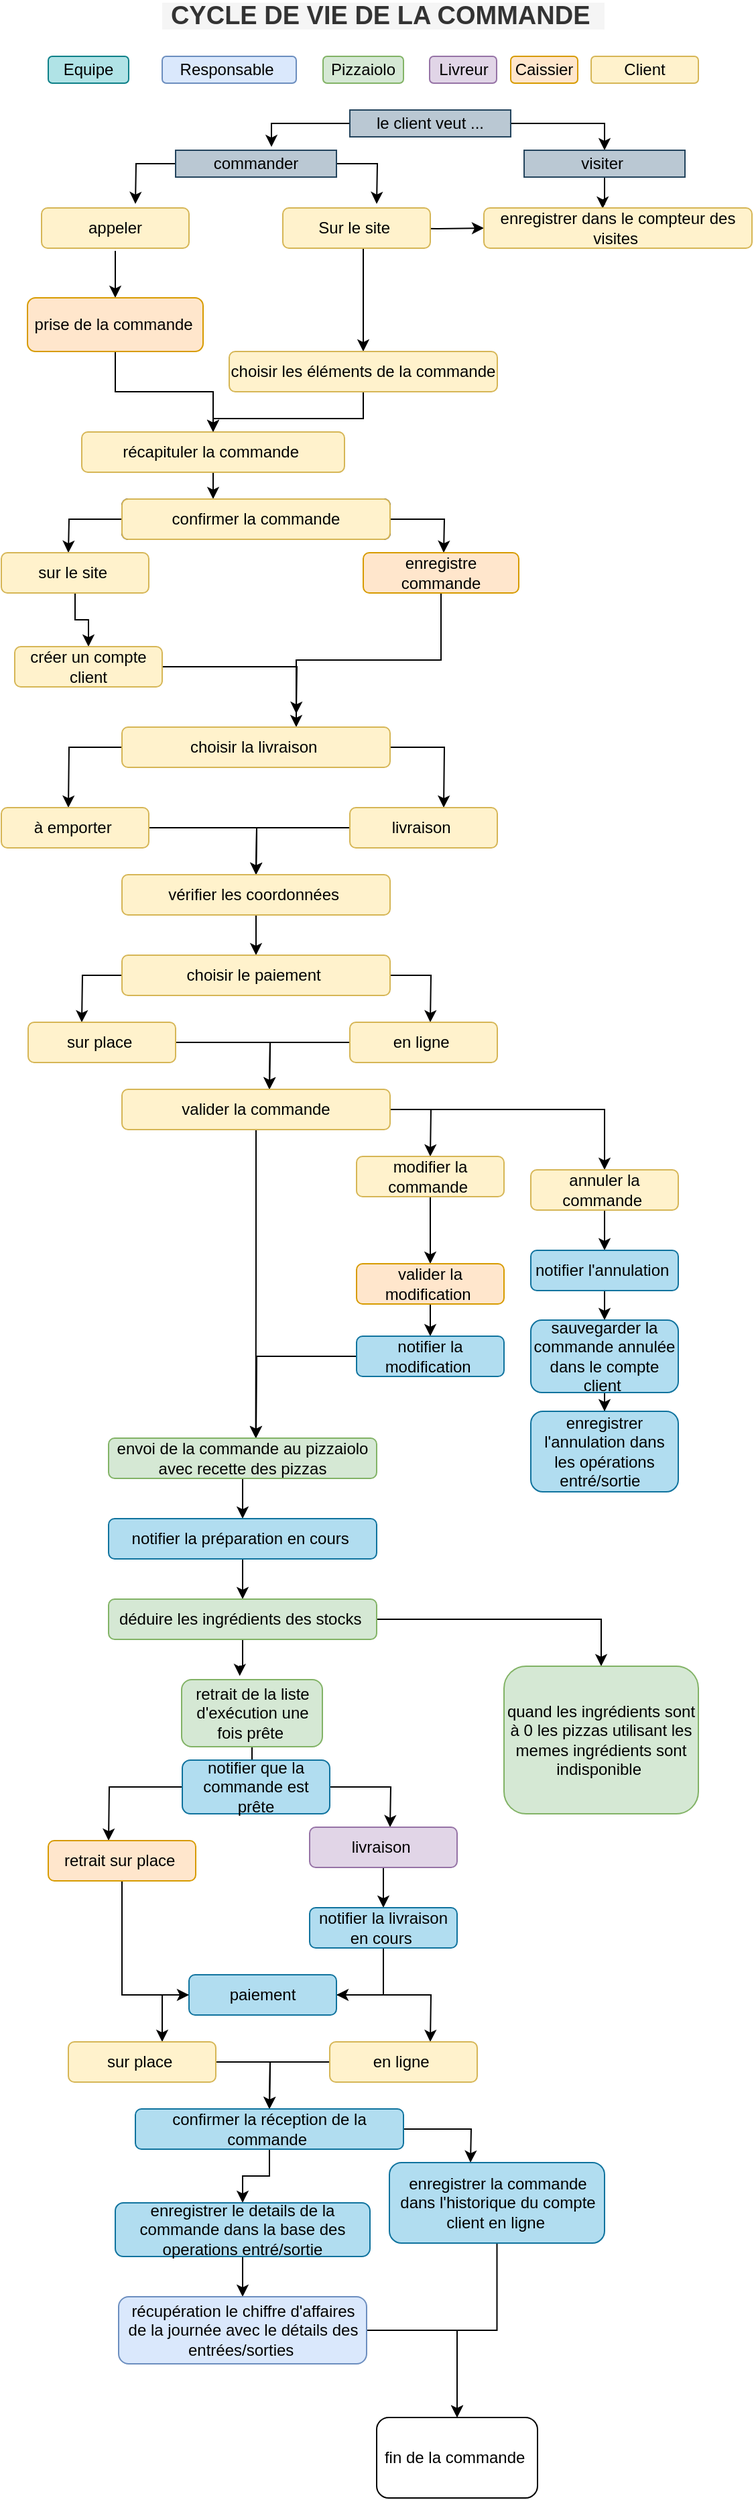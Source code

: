 <mxfile version="14.7.1" type="device"><diagram id="e0Ufq_YSC9HH9HTb4rCB" name="Page-1"><mxGraphModel dx="667" dy="510" grid="1" gridSize="10" guides="1" tooltips="1" connect="1" arrows="1" fold="1" page="1" pageScale="1" pageWidth="827" pageHeight="1169" math="0" shadow="0"><root><mxCell id="0"/><mxCell id="1" parent="0"/><mxCell id="1Lf58Y1b6OAGPGFh0tBm-1" style="edgeStyle=orthogonalEdgeStyle;rounded=0;orthogonalLoop=1;jettySize=auto;html=1;entryX=0.596;entryY=-0.123;entryDx=0;entryDy=0;entryPerimeter=0;" parent="1" source="1Lf58Y1b6OAGPGFh0tBm-3" target="1Lf58Y1b6OAGPGFh0tBm-6" edge="1"><mxGeometry relative="1" as="geometry"/></mxCell><mxCell id="1Lf58Y1b6OAGPGFh0tBm-2" style="edgeStyle=orthogonalEdgeStyle;rounded=0;orthogonalLoop=1;jettySize=auto;html=1;entryX=0.5;entryY=0;entryDx=0;entryDy=0;" parent="1" source="1Lf58Y1b6OAGPGFh0tBm-3" target="1Lf58Y1b6OAGPGFh0tBm-8" edge="1"><mxGeometry relative="1" as="geometry"/></mxCell><mxCell id="1Lf58Y1b6OAGPGFh0tBm-3" value="le client veut ..." style="rounded=0;whiteSpace=wrap;html=1;fillColor=#bac8d3;strokeColor=#23445d;" parent="1" vertex="1"><mxGeometry x="394" y="100" width="120" height="20" as="geometry"/></mxCell><mxCell id="1Lf58Y1b6OAGPGFh0tBm-4" style="edgeStyle=orthogonalEdgeStyle;rounded=0;orthogonalLoop=1;jettySize=auto;html=1;" parent="1" source="1Lf58Y1b6OAGPGFh0tBm-6" edge="1"><mxGeometry relative="1" as="geometry"><mxPoint x="234" y="170" as="targetPoint"/></mxGeometry></mxCell><mxCell id="1Lf58Y1b6OAGPGFh0tBm-5" style="edgeStyle=orthogonalEdgeStyle;rounded=0;orthogonalLoop=1;jettySize=auto;html=1;" parent="1" source="1Lf58Y1b6OAGPGFh0tBm-6" edge="1"><mxGeometry relative="1" as="geometry"><mxPoint x="414" y="170" as="targetPoint"/></mxGeometry></mxCell><mxCell id="1Lf58Y1b6OAGPGFh0tBm-6" value="commander" style="rounded=0;whiteSpace=wrap;html=1;fillColor=#bac8d3;strokeColor=#23445d;" parent="1" vertex="1"><mxGeometry x="264" y="130" width="120" height="20" as="geometry"/></mxCell><mxCell id="1Lf58Y1b6OAGPGFh0tBm-7" style="edgeStyle=orthogonalEdgeStyle;rounded=0;orthogonalLoop=1;jettySize=auto;html=1;entryX=0.443;entryY=0.018;entryDx=0;entryDy=0;entryPerimeter=0;" parent="1" source="1Lf58Y1b6OAGPGFh0tBm-8" target="1Lf58Y1b6OAGPGFh0tBm-22" edge="1"><mxGeometry relative="1" as="geometry"/></mxCell><mxCell id="1Lf58Y1b6OAGPGFh0tBm-8" value="visiter&amp;nbsp;" style="rounded=0;whiteSpace=wrap;html=1;fillColor=#bac8d3;strokeColor=#23445d;" parent="1" vertex="1"><mxGeometry x="524" y="130" width="120" height="20" as="geometry"/></mxCell><mxCell id="1Lf58Y1b6OAGPGFh0tBm-9" value="" style="edgeStyle=orthogonalEdgeStyle;rounded=0;orthogonalLoop=1;jettySize=auto;html=1;" parent="1" target="1Lf58Y1b6OAGPGFh0tBm-22" edge="1"><mxGeometry relative="1" as="geometry"><mxPoint x="424" y="188" as="sourcePoint"/></mxGeometry></mxCell><mxCell id="aTkrIDjNPYnClySsbnDq-3" style="edgeStyle=orthogonalEdgeStyle;rounded=0;orthogonalLoop=1;jettySize=auto;html=1;" parent="1" target="aTkrIDjNPYnClySsbnDq-2" edge="1"><mxGeometry relative="1" as="geometry"><mxPoint x="219" y="205" as="sourcePoint"/><Array as="points"><mxPoint x="219" y="205"/></Array></mxGeometry></mxCell><mxCell id="1Lf58Y1b6OAGPGFh0tBm-11" value="appeler" style="rounded=1;whiteSpace=wrap;html=1;fillColor=#fff2cc;strokeColor=#d6b656;" parent="1" vertex="1"><mxGeometry x="164" y="173" width="110" height="30" as="geometry"/></mxCell><mxCell id="aTkrIDjNPYnClySsbnDq-1" style="edgeStyle=orthogonalEdgeStyle;rounded=0;orthogonalLoop=1;jettySize=auto;html=1;entryX=0.5;entryY=0;entryDx=0;entryDy=0;" parent="1" source="1Lf58Y1b6OAGPGFh0tBm-13" target="1Lf58Y1b6OAGPGFh0tBm-16" edge="1"><mxGeometry relative="1" as="geometry"><Array as="points"><mxPoint x="404" y="220"/><mxPoint x="404" y="220"/></Array></mxGeometry></mxCell><mxCell id="1Lf58Y1b6OAGPGFh0tBm-13" value="Sur le site&amp;nbsp;" style="rounded=1;whiteSpace=wrap;html=1;fillColor=#fff2cc;strokeColor=#d6b656;" parent="1" vertex="1"><mxGeometry x="344" y="173" width="110" height="30" as="geometry"/></mxCell><mxCell id="1Lf58Y1b6OAGPGFh0tBm-14" style="edgeStyle=orthogonalEdgeStyle;rounded=0;orthogonalLoop=1;jettySize=auto;html=1;entryX=0.5;entryY=0;entryDx=0;entryDy=0;" parent="1" source="1Lf58Y1b6OAGPGFh0tBm-16" target="1Lf58Y1b6OAGPGFh0tBm-18" edge="1"><mxGeometry relative="1" as="geometry"/></mxCell><mxCell id="1Lf58Y1b6OAGPGFh0tBm-16" value="choisir les éléments de la commande" style="rounded=1;whiteSpace=wrap;html=1;fillColor=#fff2cc;strokeColor=#d6b656;" parent="1" vertex="1"><mxGeometry x="304" y="280" width="200" height="30" as="geometry"/></mxCell><mxCell id="aTkrIDjNPYnClySsbnDq-6" style="edgeStyle=orthogonalEdgeStyle;rounded=0;orthogonalLoop=1;jettySize=auto;html=1;" parent="1" source="1Lf58Y1b6OAGPGFh0tBm-18" edge="1"><mxGeometry relative="1" as="geometry"><mxPoint x="292" y="390" as="targetPoint"/></mxGeometry></mxCell><mxCell id="1Lf58Y1b6OAGPGFh0tBm-18" value="récapituler la commande&amp;nbsp;" style="rounded=1;whiteSpace=wrap;html=1;fillColor=#fff2cc;strokeColor=#d6b656;" parent="1" vertex="1"><mxGeometry x="194" y="340" width="196" height="30" as="geometry"/></mxCell><mxCell id="1Lf58Y1b6OAGPGFh0tBm-19" style="edgeStyle=orthogonalEdgeStyle;rounded=0;orthogonalLoop=1;jettySize=auto;html=1;" parent="1" source="1Lf58Y1b6OAGPGFh0tBm-21" edge="1"><mxGeometry relative="1" as="geometry"><mxPoint x="184" y="430" as="targetPoint"/></mxGeometry></mxCell><mxCell id="1Lf58Y1b6OAGPGFh0tBm-20" style="edgeStyle=orthogonalEdgeStyle;rounded=0;orthogonalLoop=1;jettySize=auto;html=1;" parent="1" source="1Lf58Y1b6OAGPGFh0tBm-21" edge="1"><mxGeometry relative="1" as="geometry"><mxPoint x="464" y="430" as="targetPoint"/></mxGeometry></mxCell><mxCell id="1Lf58Y1b6OAGPGFh0tBm-21" value="" style="rounded=1;whiteSpace=wrap;html=1;" parent="1" vertex="1"><mxGeometry x="224" y="390" width="200" height="30" as="geometry"/></mxCell><mxCell id="1Lf58Y1b6OAGPGFh0tBm-22" value="enregistrer dans le compteur des visites&amp;nbsp;" style="rounded=1;whiteSpace=wrap;html=1;fillColor=#fff2cc;strokeColor=#d6b656;" parent="1" vertex="1"><mxGeometry x="494" y="173" width="200" height="30" as="geometry"/></mxCell><mxCell id="1Lf58Y1b6OAGPGFh0tBm-23" style="edgeStyle=orthogonalEdgeStyle;rounded=0;orthogonalLoop=1;jettySize=auto;html=1;entryX=0.5;entryY=0;entryDx=0;entryDy=0;" parent="1" source="1Lf58Y1b6OAGPGFh0tBm-24" target="1Lf58Y1b6OAGPGFh0tBm-28" edge="1"><mxGeometry relative="1" as="geometry"/></mxCell><mxCell id="1Lf58Y1b6OAGPGFh0tBm-24" value="sur le site&amp;nbsp;" style="rounded=1;whiteSpace=wrap;html=1;fillColor=#fff2cc;strokeColor=#d6b656;" parent="1" vertex="1"><mxGeometry x="134" y="430" width="110" height="30" as="geometry"/></mxCell><mxCell id="1Lf58Y1b6OAGPGFh0tBm-25" style="edgeStyle=orthogonalEdgeStyle;rounded=0;orthogonalLoop=1;jettySize=auto;html=1;entryX=0.65;entryY=0;entryDx=0;entryDy=0;entryPerimeter=0;" parent="1" source="1Lf58Y1b6OAGPGFh0tBm-26" target="1Lf58Y1b6OAGPGFh0tBm-31" edge="1"><mxGeometry relative="1" as="geometry"/></mxCell><mxCell id="1Lf58Y1b6OAGPGFh0tBm-26" value="enregistre commande" style="rounded=1;whiteSpace=wrap;html=1;fillColor=#ffe6cc;strokeColor=#d79b00;" parent="1" vertex="1"><mxGeometry x="404" y="430" width="116" height="30" as="geometry"/></mxCell><mxCell id="1Lf58Y1b6OAGPGFh0tBm-27" style="edgeStyle=orthogonalEdgeStyle;rounded=0;orthogonalLoop=1;jettySize=auto;html=1;" parent="1" source="1Lf58Y1b6OAGPGFh0tBm-28" edge="1"><mxGeometry relative="1" as="geometry"><mxPoint x="354" y="550" as="targetPoint"/></mxGeometry></mxCell><mxCell id="1Lf58Y1b6OAGPGFh0tBm-28" value="créer un compte client" style="rounded=1;whiteSpace=wrap;html=1;fillColor=#fff2cc;strokeColor=#d6b656;" parent="1" vertex="1"><mxGeometry x="144" y="500" width="110" height="30" as="geometry"/></mxCell><mxCell id="1Lf58Y1b6OAGPGFh0tBm-29" style="edgeStyle=orthogonalEdgeStyle;rounded=0;orthogonalLoop=1;jettySize=auto;html=1;" parent="1" source="1Lf58Y1b6OAGPGFh0tBm-31" edge="1"><mxGeometry relative="1" as="geometry"><mxPoint x="184" y="620" as="targetPoint"/></mxGeometry></mxCell><mxCell id="1Lf58Y1b6OAGPGFh0tBm-30" style="edgeStyle=orthogonalEdgeStyle;rounded=0;orthogonalLoop=1;jettySize=auto;html=1;" parent="1" source="1Lf58Y1b6OAGPGFh0tBm-31" edge="1"><mxGeometry relative="1" as="geometry"><mxPoint x="464" y="620" as="targetPoint"/></mxGeometry></mxCell><mxCell id="1Lf58Y1b6OAGPGFh0tBm-31" value="choisir la livraison&amp;nbsp;" style="rounded=1;whiteSpace=wrap;html=1;fillColor=#fff2cc;strokeColor=#d6b656;" parent="1" vertex="1"><mxGeometry x="224" y="560" width="200" height="30" as="geometry"/></mxCell><mxCell id="1Lf58Y1b6OAGPGFh0tBm-32" style="edgeStyle=orthogonalEdgeStyle;rounded=0;orthogonalLoop=1;jettySize=auto;html=1;" parent="1" source="1Lf58Y1b6OAGPGFh0tBm-33" edge="1"><mxGeometry relative="1" as="geometry"><mxPoint x="324" y="670" as="targetPoint"/></mxGeometry></mxCell><mxCell id="1Lf58Y1b6OAGPGFh0tBm-33" value="à emporter&amp;nbsp;" style="rounded=1;whiteSpace=wrap;html=1;fillColor=#fff2cc;strokeColor=#d6b656;" parent="1" vertex="1"><mxGeometry x="134" y="620" width="110" height="30" as="geometry"/></mxCell><mxCell id="1Lf58Y1b6OAGPGFh0tBm-34" style="edgeStyle=orthogonalEdgeStyle;rounded=0;orthogonalLoop=1;jettySize=auto;html=1;" parent="1" source="1Lf58Y1b6OAGPGFh0tBm-35" edge="1"><mxGeometry relative="1" as="geometry"><mxPoint x="324" y="670" as="targetPoint"/></mxGeometry></mxCell><mxCell id="1Lf58Y1b6OAGPGFh0tBm-35" value="livraison&amp;nbsp;" style="rounded=1;whiteSpace=wrap;html=1;fillColor=#fff2cc;strokeColor=#d6b656;" parent="1" vertex="1"><mxGeometry x="394" y="620" width="110" height="30" as="geometry"/></mxCell><mxCell id="1Lf58Y1b6OAGPGFh0tBm-36" style="edgeStyle=orthogonalEdgeStyle;rounded=0;orthogonalLoop=1;jettySize=auto;html=1;entryX=0.5;entryY=0;entryDx=0;entryDy=0;" parent="1" source="1Lf58Y1b6OAGPGFh0tBm-37" target="1Lf58Y1b6OAGPGFh0tBm-40" edge="1"><mxGeometry relative="1" as="geometry"/></mxCell><mxCell id="1Lf58Y1b6OAGPGFh0tBm-37" value="vérifier les coordonnées&amp;nbsp;" style="rounded=1;whiteSpace=wrap;html=1;fillColor=#fff2cc;strokeColor=#d6b656;" parent="1" vertex="1"><mxGeometry x="224" y="670" width="200" height="30" as="geometry"/></mxCell><mxCell id="1Lf58Y1b6OAGPGFh0tBm-38" style="edgeStyle=orthogonalEdgeStyle;rounded=0;orthogonalLoop=1;jettySize=auto;html=1;" parent="1" source="1Lf58Y1b6OAGPGFh0tBm-40" edge="1"><mxGeometry relative="1" as="geometry"><mxPoint x="194" y="780" as="targetPoint"/></mxGeometry></mxCell><mxCell id="1Lf58Y1b6OAGPGFh0tBm-39" style="edgeStyle=orthogonalEdgeStyle;rounded=0;orthogonalLoop=1;jettySize=auto;html=1;" parent="1" source="1Lf58Y1b6OAGPGFh0tBm-40" edge="1"><mxGeometry relative="1" as="geometry"><mxPoint x="454" y="780" as="targetPoint"/></mxGeometry></mxCell><mxCell id="1Lf58Y1b6OAGPGFh0tBm-40" value="choisir le paiement&amp;nbsp;" style="rounded=1;whiteSpace=wrap;html=1;fillColor=#fff2cc;strokeColor=#d6b656;" parent="1" vertex="1"><mxGeometry x="224" y="730" width="200" height="30" as="geometry"/></mxCell><mxCell id="1Lf58Y1b6OAGPGFh0tBm-41" style="edgeStyle=orthogonalEdgeStyle;rounded=0;orthogonalLoop=1;jettySize=auto;html=1;" parent="1" source="1Lf58Y1b6OAGPGFh0tBm-42" edge="1"><mxGeometry relative="1" as="geometry"><mxPoint x="334" y="830" as="targetPoint"/></mxGeometry></mxCell><mxCell id="1Lf58Y1b6OAGPGFh0tBm-42" value="sur place&amp;nbsp;" style="rounded=1;whiteSpace=wrap;html=1;fillColor=#fff2cc;strokeColor=#d6b656;" parent="1" vertex="1"><mxGeometry x="154" y="780" width="110" height="30" as="geometry"/></mxCell><mxCell id="1Lf58Y1b6OAGPGFh0tBm-43" style="edgeStyle=orthogonalEdgeStyle;rounded=0;orthogonalLoop=1;jettySize=auto;html=1;" parent="1" source="1Lf58Y1b6OAGPGFh0tBm-44" edge="1"><mxGeometry relative="1" as="geometry"><mxPoint x="334" y="830" as="targetPoint"/></mxGeometry></mxCell><mxCell id="1Lf58Y1b6OAGPGFh0tBm-44" value="en ligne&amp;nbsp;" style="rounded=1;whiteSpace=wrap;html=1;fillColor=#fff2cc;strokeColor=#d6b656;" parent="1" vertex="1"><mxGeometry x="394" y="780" width="110" height="30" as="geometry"/></mxCell><mxCell id="1Lf58Y1b6OAGPGFh0tBm-45" style="edgeStyle=orthogonalEdgeStyle;rounded=0;orthogonalLoop=1;jettySize=auto;html=1;entryX=0.549;entryY=0.003;entryDx=0;entryDy=0;entryPerimeter=0;" parent="1" source="1Lf58Y1b6OAGPGFh0tBm-48" target="1Lf58Y1b6OAGPGFh0tBm-63" edge="1"><mxGeometry relative="1" as="geometry"/></mxCell><mxCell id="1Lf58Y1b6OAGPGFh0tBm-46" style="edgeStyle=orthogonalEdgeStyle;rounded=0;orthogonalLoop=1;jettySize=auto;html=1;" parent="1" source="1Lf58Y1b6OAGPGFh0tBm-48" edge="1"><mxGeometry relative="1" as="geometry"><mxPoint x="454" y="880" as="targetPoint"/></mxGeometry></mxCell><mxCell id="1Lf58Y1b6OAGPGFh0tBm-47" style="edgeStyle=orthogonalEdgeStyle;rounded=0;orthogonalLoop=1;jettySize=auto;html=1;entryX=0.5;entryY=0;entryDx=0;entryDy=0;" parent="1" source="1Lf58Y1b6OAGPGFh0tBm-48" target="1Lf58Y1b6OAGPGFh0tBm-52" edge="1"><mxGeometry relative="1" as="geometry"><mxPoint x="584" y="880" as="targetPoint"/></mxGeometry></mxCell><mxCell id="1Lf58Y1b6OAGPGFh0tBm-48" value="valider la commande" style="rounded=1;whiteSpace=wrap;html=1;fillColor=#fff2cc;strokeColor=#d6b656;" parent="1" vertex="1"><mxGeometry x="224" y="830" width="200" height="30" as="geometry"/></mxCell><mxCell id="1Lf58Y1b6OAGPGFh0tBm-49" style="edgeStyle=orthogonalEdgeStyle;rounded=0;orthogonalLoop=1;jettySize=auto;html=1;entryX=0.5;entryY=0;entryDx=0;entryDy=0;" parent="1" source="1Lf58Y1b6OAGPGFh0tBm-50" target="1Lf58Y1b6OAGPGFh0tBm-54" edge="1"><mxGeometry relative="1" as="geometry"/></mxCell><mxCell id="1Lf58Y1b6OAGPGFh0tBm-50" value="modifier la commande&amp;nbsp;" style="rounded=1;whiteSpace=wrap;html=1;fillColor=#fff2cc;strokeColor=#d6b656;" parent="1" vertex="1"><mxGeometry x="399" y="880" width="110" height="30" as="geometry"/></mxCell><mxCell id="1Lf58Y1b6OAGPGFh0tBm-51" style="edgeStyle=orthogonalEdgeStyle;rounded=0;orthogonalLoop=1;jettySize=auto;html=1;entryX=0.5;entryY=0;entryDx=0;entryDy=0;" parent="1" source="1Lf58Y1b6OAGPGFh0tBm-52" target="1Lf58Y1b6OAGPGFh0tBm-56" edge="1"><mxGeometry relative="1" as="geometry"/></mxCell><mxCell id="1Lf58Y1b6OAGPGFh0tBm-52" value="annuler la commande&amp;nbsp;" style="rounded=1;whiteSpace=wrap;html=1;fillColor=#fff2cc;strokeColor=#d6b656;" parent="1" vertex="1"><mxGeometry x="529" y="890" width="110" height="30" as="geometry"/></mxCell><mxCell id="1Lf58Y1b6OAGPGFh0tBm-53" style="edgeStyle=orthogonalEdgeStyle;rounded=0;orthogonalLoop=1;jettySize=auto;html=1;entryX=0.5;entryY=0;entryDx=0;entryDy=0;" parent="1" source="1Lf58Y1b6OAGPGFh0tBm-54" target="1Lf58Y1b6OAGPGFh0tBm-58" edge="1"><mxGeometry relative="1" as="geometry"/></mxCell><mxCell id="1Lf58Y1b6OAGPGFh0tBm-54" value="valider la modification&amp;nbsp;" style="rounded=1;whiteSpace=wrap;html=1;fillColor=#ffe6cc;strokeColor=#d79b00;" parent="1" vertex="1"><mxGeometry x="399" y="960" width="110" height="30" as="geometry"/></mxCell><mxCell id="1Lf58Y1b6OAGPGFh0tBm-55" style="edgeStyle=orthogonalEdgeStyle;rounded=0;orthogonalLoop=1;jettySize=auto;html=1;entryX=0.5;entryY=0;entryDx=0;entryDy=0;" parent="1" source="1Lf58Y1b6OAGPGFh0tBm-56" target="1Lf58Y1b6OAGPGFh0tBm-60" edge="1"><mxGeometry relative="1" as="geometry"/></mxCell><mxCell id="1Lf58Y1b6OAGPGFh0tBm-56" value="notifier l'annulation&amp;nbsp;" style="rounded=1;whiteSpace=wrap;html=1;fillColor=#b1ddf0;strokeColor=#10739e;" parent="1" vertex="1"><mxGeometry x="529" y="950" width="110" height="30" as="geometry"/></mxCell><mxCell id="1Lf58Y1b6OAGPGFh0tBm-57" style="edgeStyle=orthogonalEdgeStyle;rounded=0;orthogonalLoop=1;jettySize=auto;html=1;" parent="1" source="1Lf58Y1b6OAGPGFh0tBm-58" edge="1"><mxGeometry relative="1" as="geometry"><mxPoint x="324" y="1090" as="targetPoint"/></mxGeometry></mxCell><mxCell id="1Lf58Y1b6OAGPGFh0tBm-58" value="notifier la modification&amp;nbsp;" style="rounded=1;whiteSpace=wrap;html=1;fillColor=#b1ddf0;strokeColor=#10739e;" parent="1" vertex="1"><mxGeometry x="399" y="1014" width="110" height="30" as="geometry"/></mxCell><mxCell id="1Lf58Y1b6OAGPGFh0tBm-59" style="edgeStyle=orthogonalEdgeStyle;rounded=0;orthogonalLoop=1;jettySize=auto;html=1;entryX=0.5;entryY=0;entryDx=0;entryDy=0;" parent="1" source="1Lf58Y1b6OAGPGFh0tBm-60" target="1Lf58Y1b6OAGPGFh0tBm-61" edge="1"><mxGeometry relative="1" as="geometry"/></mxCell><mxCell id="1Lf58Y1b6OAGPGFh0tBm-60" value="sauvegarder la commande annulée dans le compte client&amp;nbsp;" style="rounded=1;whiteSpace=wrap;html=1;fillColor=#b1ddf0;strokeColor=#10739e;" parent="1" vertex="1"><mxGeometry x="529" y="1002" width="110" height="54" as="geometry"/></mxCell><mxCell id="1Lf58Y1b6OAGPGFh0tBm-61" value="enregistrer l'annulation dans les opérations entré/sortie&amp;nbsp;&amp;nbsp;" style="rounded=1;whiteSpace=wrap;html=1;fillColor=#b1ddf0;strokeColor=#10739e;" parent="1" vertex="1"><mxGeometry x="529" y="1070" width="110" height="60" as="geometry"/></mxCell><mxCell id="1Lf58Y1b6OAGPGFh0tBm-62" style="edgeStyle=orthogonalEdgeStyle;rounded=0;orthogonalLoop=1;jettySize=auto;html=1;entryX=0.5;entryY=0;entryDx=0;entryDy=0;" parent="1" source="1Lf58Y1b6OAGPGFh0tBm-63" target="1Lf58Y1b6OAGPGFh0tBm-65" edge="1"><mxGeometry relative="1" as="geometry"/></mxCell><mxCell id="1Lf58Y1b6OAGPGFh0tBm-63" value="envoi de la commande au pizzaiolo avec recette des pizzas" style="rounded=1;whiteSpace=wrap;html=1;fillColor=#d5e8d4;strokeColor=#82b366;" parent="1" vertex="1"><mxGeometry x="214" y="1090" width="200" height="30" as="geometry"/></mxCell><mxCell id="1Lf58Y1b6OAGPGFh0tBm-64" style="edgeStyle=orthogonalEdgeStyle;rounded=0;orthogonalLoop=1;jettySize=auto;html=1;entryX=0.5;entryY=0;entryDx=0;entryDy=0;" parent="1" source="1Lf58Y1b6OAGPGFh0tBm-65" target="1Lf58Y1b6OAGPGFh0tBm-68" edge="1"><mxGeometry relative="1" as="geometry"/></mxCell><mxCell id="1Lf58Y1b6OAGPGFh0tBm-65" value="notifier la préparation en cours&amp;nbsp;" style="rounded=1;whiteSpace=wrap;html=1;fillColor=#b1ddf0;strokeColor=#10739e;" parent="1" vertex="1"><mxGeometry x="214" y="1150" width="200" height="30" as="geometry"/></mxCell><mxCell id="1Lf58Y1b6OAGPGFh0tBm-66" style="edgeStyle=orthogonalEdgeStyle;rounded=0;orthogonalLoop=1;jettySize=auto;html=1;entryX=0.413;entryY=-0.054;entryDx=0;entryDy=0;entryPerimeter=0;" parent="1" source="1Lf58Y1b6OAGPGFh0tBm-68" target="1Lf58Y1b6OAGPGFh0tBm-70" edge="1"><mxGeometry relative="1" as="geometry"/></mxCell><mxCell id="1Lf58Y1b6OAGPGFh0tBm-67" style="edgeStyle=orthogonalEdgeStyle;rounded=0;orthogonalLoop=1;jettySize=auto;html=1;entryX=0.5;entryY=0;entryDx=0;entryDy=0;" parent="1" source="1Lf58Y1b6OAGPGFh0tBm-68" target="1Lf58Y1b6OAGPGFh0tBm-71" edge="1"><mxGeometry relative="1" as="geometry"/></mxCell><mxCell id="1Lf58Y1b6OAGPGFh0tBm-68" value="déduire les ingrédients des stocks&amp;nbsp;" style="rounded=1;whiteSpace=wrap;html=1;fillColor=#d5e8d4;strokeColor=#82b366;" parent="1" vertex="1"><mxGeometry x="214" y="1210" width="200" height="30" as="geometry"/></mxCell><mxCell id="1Lf58Y1b6OAGPGFh0tBm-69" style="edgeStyle=orthogonalEdgeStyle;rounded=0;orthogonalLoop=1;jettySize=auto;html=1;entryX=0.5;entryY=0;entryDx=0;entryDy=0;" parent="1" source="1Lf58Y1b6OAGPGFh0tBm-70" target="1Lf58Y1b6OAGPGFh0tBm-74" edge="1"><mxGeometry relative="1" as="geometry"/></mxCell><mxCell id="1Lf58Y1b6OAGPGFh0tBm-70" value="retrait de la liste d'exécution une fois prête&amp;nbsp;" style="rounded=1;whiteSpace=wrap;html=1;fillColor=#d5e8d4;strokeColor=#82b366;" parent="1" vertex="1"><mxGeometry x="268.5" y="1270" width="105" height="50" as="geometry"/></mxCell><mxCell id="1Lf58Y1b6OAGPGFh0tBm-71" value="quand les ingrédients sont à 0 les pizzas utilisant les memes ingrédients sont indisponible&amp;nbsp;" style="rounded=1;whiteSpace=wrap;html=1;fillColor=#d5e8d4;strokeColor=#82b366;" parent="1" vertex="1"><mxGeometry x="509" y="1260" width="145" height="110" as="geometry"/></mxCell><mxCell id="1Lf58Y1b6OAGPGFh0tBm-72" style="edgeStyle=orthogonalEdgeStyle;rounded=0;orthogonalLoop=1;jettySize=auto;html=1;" parent="1" source="1Lf58Y1b6OAGPGFh0tBm-74" edge="1"><mxGeometry relative="1" as="geometry"><mxPoint x="214" y="1390" as="targetPoint"/></mxGeometry></mxCell><mxCell id="1Lf58Y1b6OAGPGFh0tBm-73" style="edgeStyle=orthogonalEdgeStyle;rounded=0;orthogonalLoop=1;jettySize=auto;html=1;" parent="1" source="1Lf58Y1b6OAGPGFh0tBm-74" edge="1"><mxGeometry relative="1" as="geometry"><mxPoint x="424" y="1380" as="targetPoint"/></mxGeometry></mxCell><mxCell id="1Lf58Y1b6OAGPGFh0tBm-74" value="notifier que la commande est prête" style="rounded=1;whiteSpace=wrap;html=1;fillColor=#b1ddf0;strokeColor=#10739e;" parent="1" vertex="1"><mxGeometry x="269" y="1330" width="110" height="40" as="geometry"/></mxCell><mxCell id="1Lf58Y1b6OAGPGFh0tBm-75" style="edgeStyle=orthogonalEdgeStyle;rounded=0;orthogonalLoop=1;jettySize=auto;html=1;entryX=0;entryY=0.5;entryDx=0;entryDy=0;" parent="1" source="1Lf58Y1b6OAGPGFh0tBm-76" target="1Lf58Y1b6OAGPGFh0tBm-83" edge="1"><mxGeometry relative="1" as="geometry"/></mxCell><mxCell id="1Lf58Y1b6OAGPGFh0tBm-76" value="retrait sur place&amp;nbsp;" style="rounded=1;whiteSpace=wrap;html=1;fillColor=#ffe6cc;strokeColor=#d79b00;" parent="1" vertex="1"><mxGeometry x="169" y="1390" width="110" height="30" as="geometry"/></mxCell><mxCell id="1Lf58Y1b6OAGPGFh0tBm-77" style="edgeStyle=orthogonalEdgeStyle;rounded=0;orthogonalLoop=1;jettySize=auto;html=1;" parent="1" source="1Lf58Y1b6OAGPGFh0tBm-78" target="1Lf58Y1b6OAGPGFh0tBm-80" edge="1"><mxGeometry relative="1" as="geometry"/></mxCell><mxCell id="1Lf58Y1b6OAGPGFh0tBm-78" value="livraison&amp;nbsp;" style="rounded=1;whiteSpace=wrap;html=1;fillColor=#e1d5e7;strokeColor=#9673a6;" parent="1" vertex="1"><mxGeometry x="364" y="1380" width="110" height="30" as="geometry"/></mxCell><mxCell id="1Lf58Y1b6OAGPGFh0tBm-79" style="edgeStyle=orthogonalEdgeStyle;rounded=0;orthogonalLoop=1;jettySize=auto;html=1;entryX=1;entryY=0.5;entryDx=0;entryDy=0;" parent="1" source="1Lf58Y1b6OAGPGFh0tBm-80" target="1Lf58Y1b6OAGPGFh0tBm-83" edge="1"><mxGeometry relative="1" as="geometry"/></mxCell><mxCell id="1Lf58Y1b6OAGPGFh0tBm-80" value="notifier la livraison en cours&amp;nbsp;" style="rounded=1;whiteSpace=wrap;html=1;fillColor=#b1ddf0;strokeColor=#10739e;" parent="1" vertex="1"><mxGeometry x="364" y="1440" width="110" height="30" as="geometry"/></mxCell><mxCell id="1Lf58Y1b6OAGPGFh0tBm-81" style="edgeStyle=orthogonalEdgeStyle;rounded=0;orthogonalLoop=1;jettySize=auto;html=1;" parent="1" source="1Lf58Y1b6OAGPGFh0tBm-83" edge="1"><mxGeometry relative="1" as="geometry"><mxPoint x="254" y="1540" as="targetPoint"/></mxGeometry></mxCell><mxCell id="1Lf58Y1b6OAGPGFh0tBm-82" style="edgeStyle=orthogonalEdgeStyle;rounded=0;orthogonalLoop=1;jettySize=auto;html=1;" parent="1" source="1Lf58Y1b6OAGPGFh0tBm-83" edge="1"><mxGeometry relative="1" as="geometry"><mxPoint x="454" y="1540" as="targetPoint"/></mxGeometry></mxCell><mxCell id="1Lf58Y1b6OAGPGFh0tBm-83" value="paiement" style="rounded=1;whiteSpace=wrap;html=1;fillColor=#b1ddf0;strokeColor=#10739e;" parent="1" vertex="1"><mxGeometry x="274" y="1490" width="110" height="30" as="geometry"/></mxCell><mxCell id="1Lf58Y1b6OAGPGFh0tBm-84" style="edgeStyle=orthogonalEdgeStyle;rounded=0;orthogonalLoop=1;jettySize=auto;html=1;" parent="1" source="1Lf58Y1b6OAGPGFh0tBm-85" edge="1"><mxGeometry relative="1" as="geometry"><mxPoint x="334" y="1590" as="targetPoint"/></mxGeometry></mxCell><mxCell id="1Lf58Y1b6OAGPGFh0tBm-85" value="sur place&amp;nbsp;" style="rounded=1;whiteSpace=wrap;html=1;fillColor=#fff2cc;strokeColor=#d6b656;" parent="1" vertex="1"><mxGeometry x="184" y="1540" width="110" height="30" as="geometry"/></mxCell><mxCell id="1Lf58Y1b6OAGPGFh0tBm-86" style="edgeStyle=orthogonalEdgeStyle;rounded=0;orthogonalLoop=1;jettySize=auto;html=1;" parent="1" source="1Lf58Y1b6OAGPGFh0tBm-87" edge="1"><mxGeometry relative="1" as="geometry"><mxPoint x="334" y="1590" as="targetPoint"/></mxGeometry></mxCell><mxCell id="1Lf58Y1b6OAGPGFh0tBm-87" value="en ligne&amp;nbsp;" style="rounded=1;whiteSpace=wrap;html=1;fillColor=#fff2cc;strokeColor=#d6b656;" parent="1" vertex="1"><mxGeometry x="379" y="1540" width="110" height="30" as="geometry"/></mxCell><mxCell id="1Lf58Y1b6OAGPGFh0tBm-88" style="edgeStyle=orthogonalEdgeStyle;rounded=0;orthogonalLoop=1;jettySize=auto;html=1;entryX=0.5;entryY=0;entryDx=0;entryDy=0;" parent="1" source="1Lf58Y1b6OAGPGFh0tBm-90" target="1Lf58Y1b6OAGPGFh0tBm-94" edge="1"><mxGeometry relative="1" as="geometry"><mxPoint x="294" y="1650" as="targetPoint"/></mxGeometry></mxCell><mxCell id="1Lf58Y1b6OAGPGFh0tBm-89" style="edgeStyle=orthogonalEdgeStyle;rounded=0;orthogonalLoop=1;jettySize=auto;html=1;" parent="1" source="1Lf58Y1b6OAGPGFh0tBm-90" edge="1"><mxGeometry relative="1" as="geometry"><mxPoint x="484" y="1630" as="targetPoint"/></mxGeometry></mxCell><mxCell id="1Lf58Y1b6OAGPGFh0tBm-90" value="confirmer la réception de la commande&amp;nbsp;" style="rounded=1;whiteSpace=wrap;html=1;fillColor=#b1ddf0;strokeColor=#10739e;" parent="1" vertex="1"><mxGeometry x="234" y="1590" width="200" height="30" as="geometry"/></mxCell><mxCell id="1Lf58Y1b6OAGPGFh0tBm-101" style="edgeStyle=orthogonalEdgeStyle;rounded=0;orthogonalLoop=1;jettySize=auto;html=1;entryX=0.5;entryY=0;entryDx=0;entryDy=0;" parent="1" source="1Lf58Y1b6OAGPGFh0tBm-92" target="1Lf58Y1b6OAGPGFh0tBm-99" edge="1"><mxGeometry relative="1" as="geometry"/></mxCell><mxCell id="1Lf58Y1b6OAGPGFh0tBm-92" value="enregistrer la commande dans l'historique du compte client en ligne&amp;nbsp;" style="rounded=1;whiteSpace=wrap;html=1;fillColor=#b1ddf0;strokeColor=#10739e;" parent="1" vertex="1"><mxGeometry x="423.5" y="1630" width="160.5" height="60" as="geometry"/></mxCell><mxCell id="1Lf58Y1b6OAGPGFh0tBm-93" style="edgeStyle=orthogonalEdgeStyle;rounded=0;orthogonalLoop=1;jettySize=auto;html=1;entryX=0.5;entryY=0;entryDx=0;entryDy=0;" parent="1" source="1Lf58Y1b6OAGPGFh0tBm-94" target="1Lf58Y1b6OAGPGFh0tBm-96" edge="1"><mxGeometry relative="1" as="geometry"/></mxCell><mxCell id="1Lf58Y1b6OAGPGFh0tBm-94" value="enregistrer le details de la commande dans la base des operations entré/sortie" style="rounded=1;whiteSpace=wrap;html=1;fillColor=#b1ddf0;strokeColor=#10739e;" parent="1" vertex="1"><mxGeometry x="219" y="1660" width="190" height="40" as="geometry"/></mxCell><mxCell id="1Lf58Y1b6OAGPGFh0tBm-102" style="edgeStyle=orthogonalEdgeStyle;rounded=0;orthogonalLoop=1;jettySize=auto;html=1;entryX=0.5;entryY=0;entryDx=0;entryDy=0;" parent="1" source="1Lf58Y1b6OAGPGFh0tBm-96" target="1Lf58Y1b6OAGPGFh0tBm-99" edge="1"><mxGeometry relative="1" as="geometry"/></mxCell><mxCell id="1Lf58Y1b6OAGPGFh0tBm-96" value="récupération le chiffre d'affaires de la journée avec le détails des entrées/sorties&amp;nbsp;" style="rounded=1;whiteSpace=wrap;html=1;fillColor=#dae8fc;strokeColor=#6c8ebf;" parent="1" vertex="1"><mxGeometry x="221.5" y="1730" width="185" height="50" as="geometry"/></mxCell><mxCell id="1Lf58Y1b6OAGPGFh0tBm-98" value="confirmer la commande" style="rounded=1;whiteSpace=wrap;html=1;fillColor=#fff2cc;strokeColor=#d6b656;" parent="1" vertex="1"><mxGeometry x="224" y="390" width="200" height="30" as="geometry"/></mxCell><mxCell id="1Lf58Y1b6OAGPGFh0tBm-99" value="fin de la commande&amp;nbsp;" style="rounded=1;whiteSpace=wrap;html=1;" parent="1" vertex="1"><mxGeometry x="414" y="1820" width="120" height="60" as="geometry"/></mxCell><mxCell id="1Lf58Y1b6OAGPGFh0tBm-103" value="&lt;b&gt;&lt;font style=&quot;font-size: 19px&quot;&gt;CYCLE DE VIE DE LA COMMANDE&amp;nbsp;&lt;/font&gt;&lt;/b&gt;" style="text;html=1;align=center;verticalAlign=middle;resizable=0;points=[];autosize=1;fillColor=#f5f5f5;fontColor=#333333;" parent="1" vertex="1"><mxGeometry x="254" y="20" width="330" height="20" as="geometry"/></mxCell><mxCell id="aTkrIDjNPYnClySsbnDq-4" style="edgeStyle=orthogonalEdgeStyle;rounded=0;orthogonalLoop=1;jettySize=auto;html=1;" parent="1" source="aTkrIDjNPYnClySsbnDq-2" target="1Lf58Y1b6OAGPGFh0tBm-18" edge="1"><mxGeometry relative="1" as="geometry"/></mxCell><mxCell id="aTkrIDjNPYnClySsbnDq-2" value="prise de la commande&amp;nbsp;" style="rounded=1;whiteSpace=wrap;html=1;fillColor=#ffe6cc;strokeColor=#d79b00;" parent="1" vertex="1"><mxGeometry x="153.5" y="240" width="131" height="40" as="geometry"/></mxCell><mxCell id="AL5q9K-HG0iL6n-zKJNs-1" value="Responsable&amp;nbsp;" style="rounded=1;whiteSpace=wrap;html=1;fillColor=#dae8fc;strokeColor=#6c8ebf;" vertex="1" parent="1"><mxGeometry x="254" y="60" width="100" height="20" as="geometry"/></mxCell><mxCell id="AL5q9K-HG0iL6n-zKJNs-2" value="Pizzaiolo" style="rounded=1;whiteSpace=wrap;html=1;fillColor=#d5e8d4;strokeColor=#82b366;" vertex="1" parent="1"><mxGeometry x="374" y="60" width="60" height="20" as="geometry"/></mxCell><mxCell id="AL5q9K-HG0iL6n-zKJNs-3" value="Livreur" style="rounded=1;whiteSpace=wrap;html=1;fillColor=#e1d5e7;strokeColor=#9673a6;" vertex="1" parent="1"><mxGeometry x="453.5" y="60" width="50" height="20" as="geometry"/></mxCell><mxCell id="AL5q9K-HG0iL6n-zKJNs-4" value="Caissier" style="rounded=1;whiteSpace=wrap;html=1;fillColor=#ffe6cc;strokeColor=#d79b00;" vertex="1" parent="1"><mxGeometry x="514" y="60" width="50" height="20" as="geometry"/></mxCell><mxCell id="AL5q9K-HG0iL6n-zKJNs-5" value="Client" style="rounded=1;whiteSpace=wrap;html=1;fillColor=#fff2cc;strokeColor=#d6b656;" vertex="1" parent="1"><mxGeometry x="574" y="60" width="80" height="20" as="geometry"/></mxCell><mxCell id="AL5q9K-HG0iL6n-zKJNs-6" value="Equipe" style="rounded=1;whiteSpace=wrap;html=1;fillColor=#b0e3e6;strokeColor=#0e8088;" vertex="1" parent="1"><mxGeometry x="169" y="60" width="60" height="20" as="geometry"/></mxCell></root></mxGraphModel></diagram></mxfile>